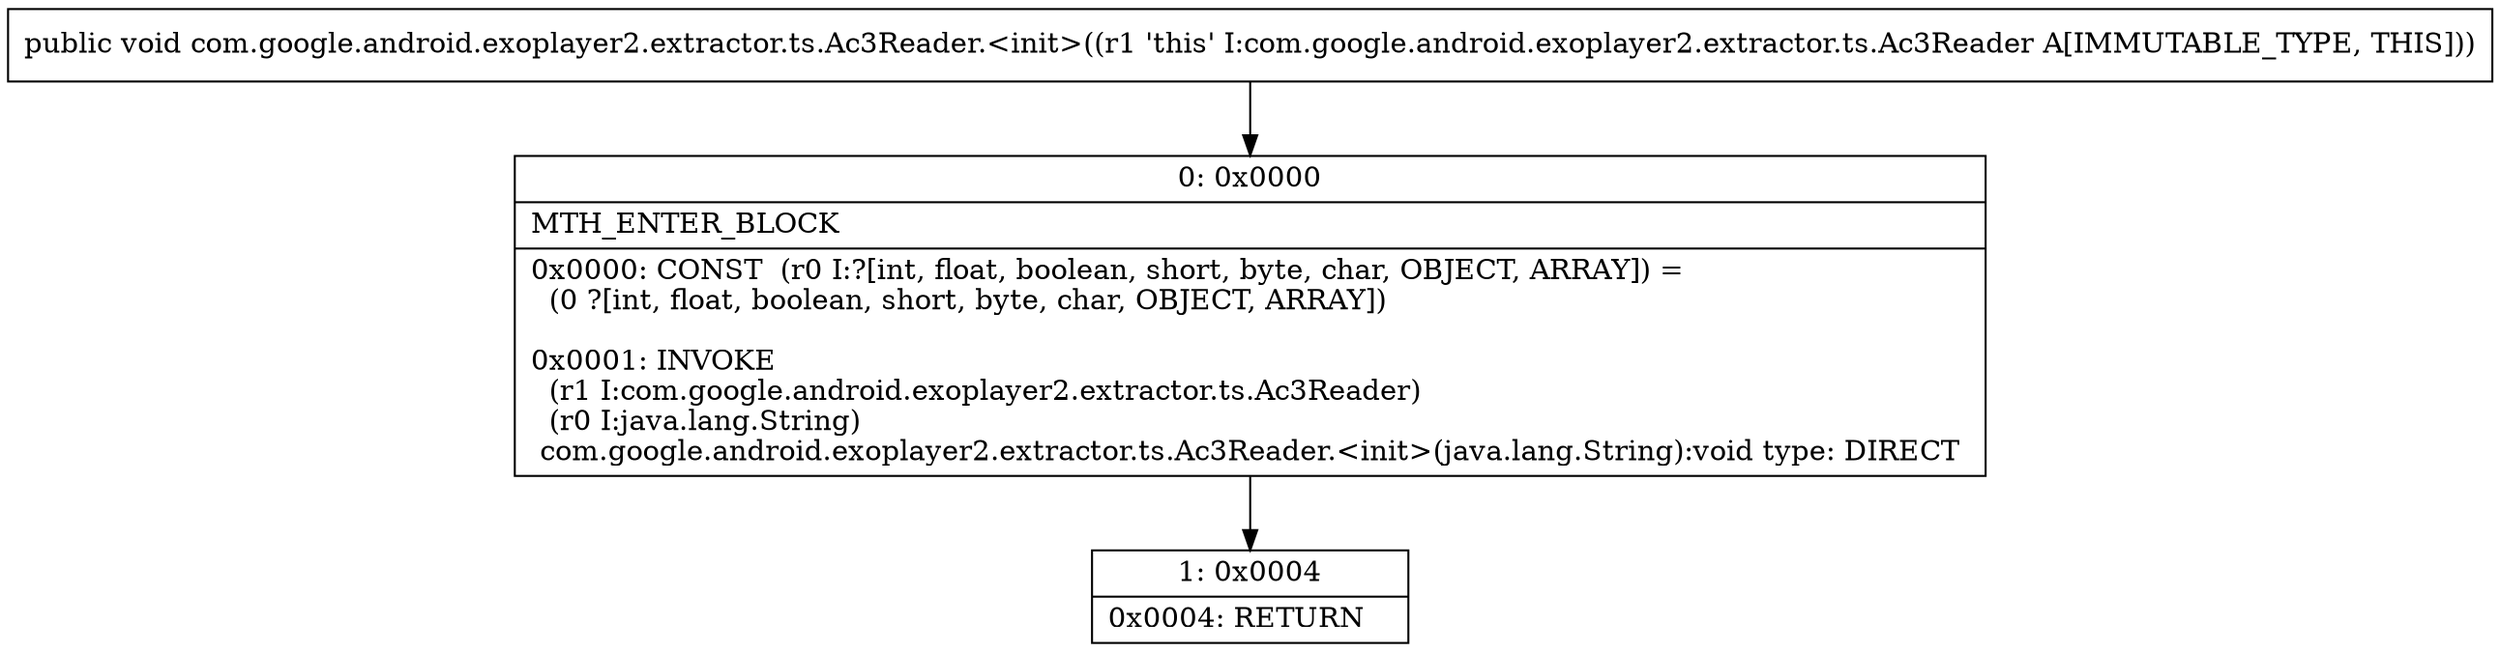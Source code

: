 digraph "CFG forcom.google.android.exoplayer2.extractor.ts.Ac3Reader.\<init\>()V" {
Node_0 [shape=record,label="{0\:\ 0x0000|MTH_ENTER_BLOCK\l|0x0000: CONST  (r0 I:?[int, float, boolean, short, byte, char, OBJECT, ARRAY]) = \l  (0 ?[int, float, boolean, short, byte, char, OBJECT, ARRAY])\l \l0x0001: INVOKE  \l  (r1 I:com.google.android.exoplayer2.extractor.ts.Ac3Reader)\l  (r0 I:java.lang.String)\l com.google.android.exoplayer2.extractor.ts.Ac3Reader.\<init\>(java.lang.String):void type: DIRECT \l}"];
Node_1 [shape=record,label="{1\:\ 0x0004|0x0004: RETURN   \l}"];
MethodNode[shape=record,label="{public void com.google.android.exoplayer2.extractor.ts.Ac3Reader.\<init\>((r1 'this' I:com.google.android.exoplayer2.extractor.ts.Ac3Reader A[IMMUTABLE_TYPE, THIS])) }"];
MethodNode -> Node_0;
Node_0 -> Node_1;
}

